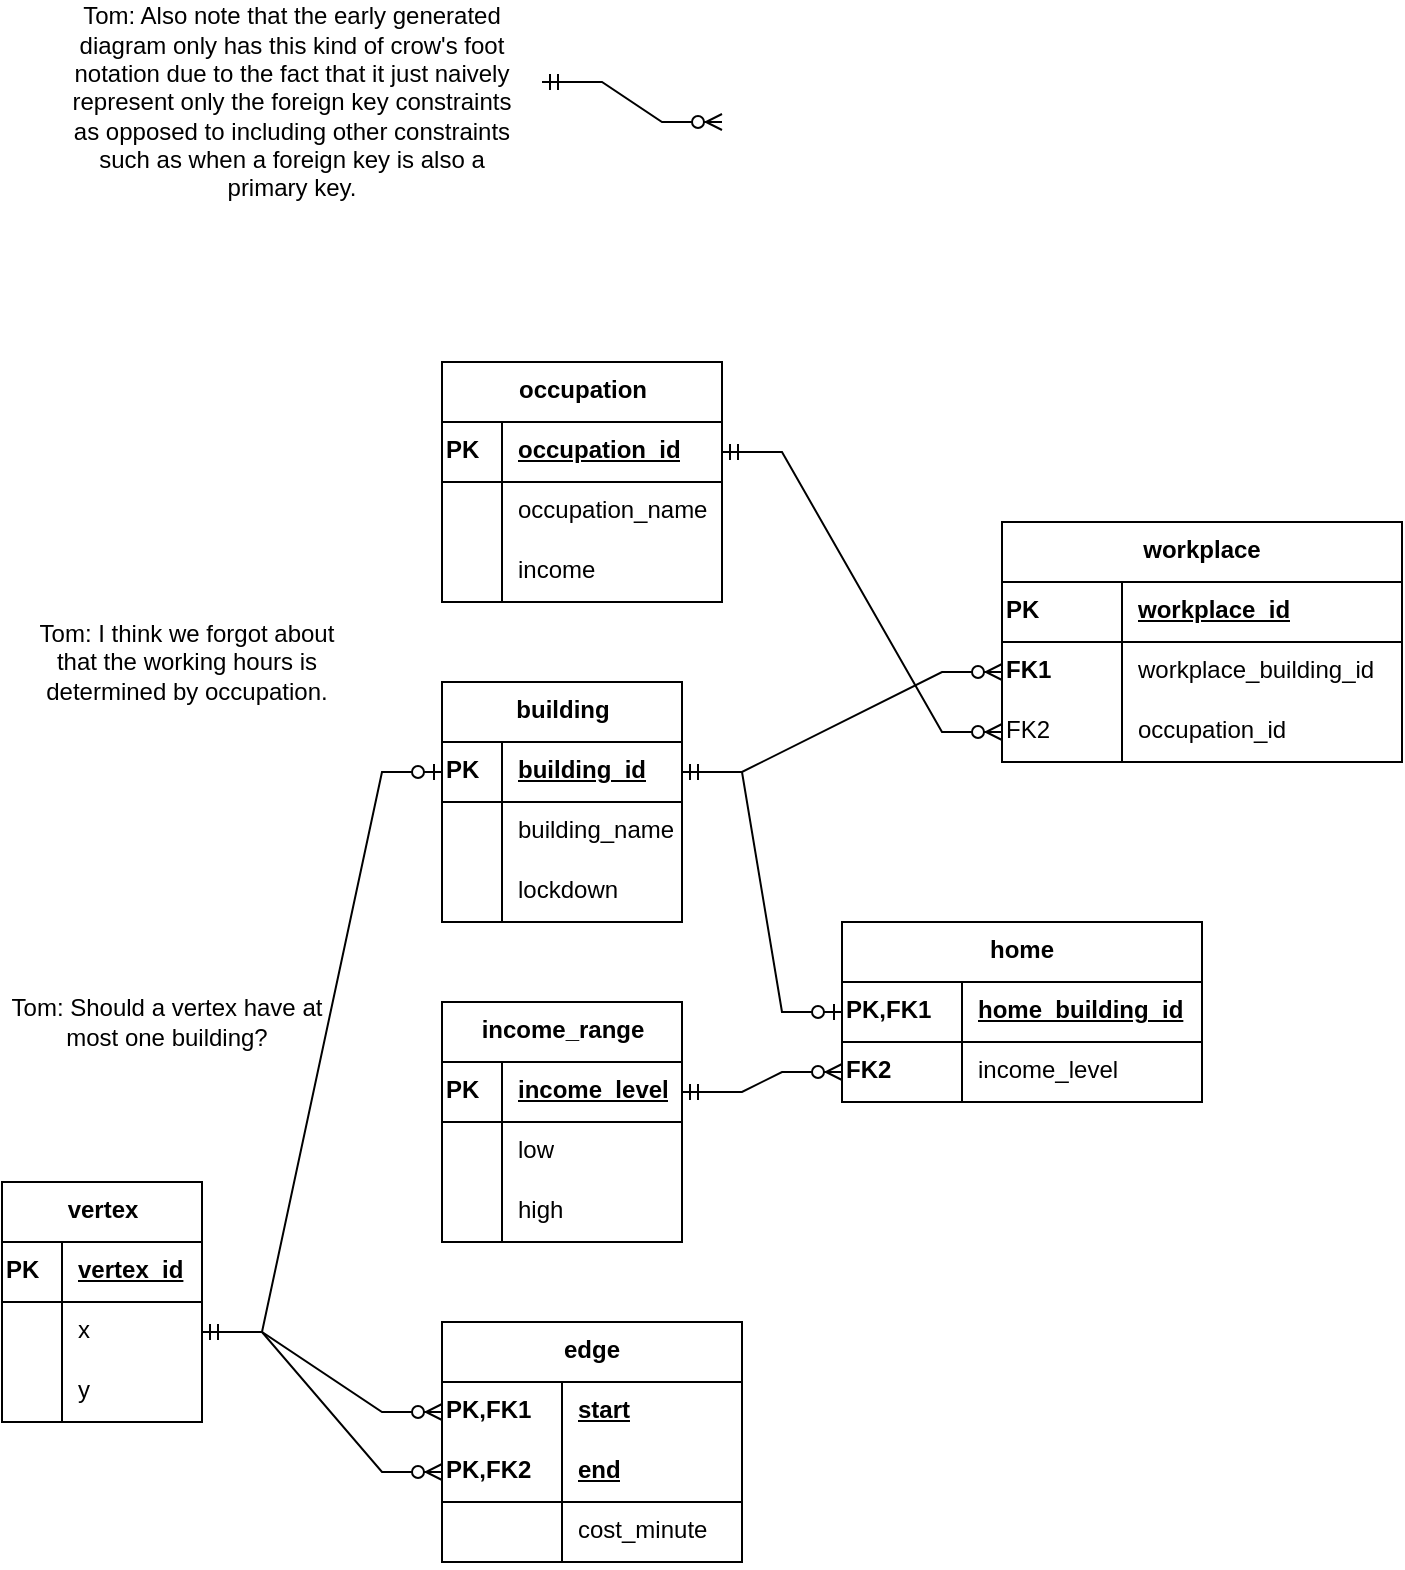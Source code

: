 <mxfile version="22.1.3" type="github">
  <diagram name="Page-1" id="a7904f86-f2b4-8e86-fa97-74104820619b">
    <mxGraphModel dx="2104" dy="1062" grid="1" gridSize="10" guides="1" tooltips="1" connect="1" arrows="1" fold="1" page="1" pageScale="1" pageWidth="1100" pageHeight="850" background="none" math="0" shadow="0">
      <root>
        <mxCell id="0" />
        <mxCell id="1" parent="0" />
        <mxCell id="mOd07g0bFqgFP3B_NyHc-6" value="" style="edgeStyle=entityRelationEdgeStyle;fontSize=12;html=1;endArrow=ERzeroToMany;startArrow=ERmandOne;rounded=0;exitX=1;exitY=0.5;exitDx=0;exitDy=0;entryX=0;entryY=0.5;entryDx=0;entryDy=0;" edge="1" parent="1" source="mOd07g0bFqgFP3B_NyHc-37" target="mOd07g0bFqgFP3B_NyHc-47">
          <mxGeometry width="100" height="100" relative="1" as="geometry">
            <mxPoint x="120" y="680" as="sourcePoint" />
            <mxPoint x="240" y="750" as="targetPoint" />
          </mxGeometry>
        </mxCell>
        <mxCell id="mOd07g0bFqgFP3B_NyHc-8" value="Tom: Should a vertex have at most one building?" style="text;html=1;strokeColor=none;fillColor=none;align=center;verticalAlign=middle;whiteSpace=wrap;rounded=0;" vertex="1" parent="1">
          <mxGeometry x="20" y="510" width="165" height="40" as="geometry" />
        </mxCell>
        <mxCell id="mOd07g0bFqgFP3B_NyHc-10" value="" style="edgeStyle=entityRelationEdgeStyle;fontSize=12;html=1;endArrow=ERzeroToOne;startArrow=ERmandOne;rounded=0;entryX=0;entryY=0.5;entryDx=0;entryDy=0;exitX=1;exitY=0.5;exitDx=0;exitDy=0;" edge="1" parent="1" source="mOd07g0bFqgFP3B_NyHc-37" target="mOd07g0bFqgFP3B_NyHc-60">
          <mxGeometry width="100" height="100" relative="1" as="geometry">
            <mxPoint x="120" y="680" as="sourcePoint" />
            <mxPoint x="240" y="480.0" as="targetPoint" />
          </mxGeometry>
        </mxCell>
        <mxCell id="mOd07g0bFqgFP3B_NyHc-14" value="Tom: Also note that the early generated diagram only has this kind of crow&#39;s foot notation due to the fact that it just naively represent only the foreign key constraints as opposed to including other constraints such as when a foreign key is also a primary key." style="text;html=1;strokeColor=none;fillColor=none;align=center;verticalAlign=middle;whiteSpace=wrap;rounded=0;" vertex="1" parent="1">
          <mxGeometry x="50" y="20" width="230" height="100" as="geometry" />
        </mxCell>
        <mxCell id="mOd07g0bFqgFP3B_NyHc-15" value="" style="edgeStyle=entityRelationEdgeStyle;fontSize=12;html=1;endArrow=ERzeroToMany;startArrow=ERmandOne;rounded=0;" edge="1" parent="1">
          <mxGeometry width="100" height="100" relative="1" as="geometry">
            <mxPoint x="290" y="60" as="sourcePoint" />
            <mxPoint x="380" y="80" as="targetPoint" />
            <Array as="points">
              <mxPoint x="350" y="80" />
            </Array>
          </mxGeometry>
        </mxCell>
        <mxCell id="mOd07g0bFqgFP3B_NyHc-18" value="" style="edgeStyle=entityRelationEdgeStyle;fontSize=12;html=1;endArrow=ERzeroToOne;startArrow=ERmandOne;rounded=0;exitX=1;exitY=0.5;exitDx=0;exitDy=0;entryX=0;entryY=0.5;entryDx=0;entryDy=0;" edge="1" parent="1" source="mOd07g0bFqgFP3B_NyHc-60" target="mOd07g0bFqgFP3B_NyHc-103">
          <mxGeometry width="100" height="100" relative="1" as="geometry">
            <mxPoint x="360" y="480.0" as="sourcePoint" />
            <mxPoint x="450" y="519.9" as="targetPoint" />
          </mxGeometry>
        </mxCell>
        <mxCell id="mOd07g0bFqgFP3B_NyHc-19" value="" style="edgeStyle=entityRelationEdgeStyle;fontSize=12;html=1;endArrow=ERzeroToMany;startArrow=ERmandOne;rounded=0;exitX=1;exitY=0.5;exitDx=0;exitDy=0;entryX=0;entryY=0.5;entryDx=0;entryDy=0;" edge="1" parent="1" source="mOd07g0bFqgFP3B_NyHc-37" target="mOd07g0bFqgFP3B_NyHc-50">
          <mxGeometry width="100" height="100" relative="1" as="geometry">
            <mxPoint x="120.0" y="681" as="sourcePoint" />
            <mxPoint x="240" y="764.4" as="targetPoint" />
            <Array as="points">
              <mxPoint x="210" y="780" />
            </Array>
          </mxGeometry>
        </mxCell>
        <mxCell id="mOd07g0bFqgFP3B_NyHc-20" value="" style="edgeStyle=entityRelationEdgeStyle;fontSize=12;html=1;endArrow=ERzeroToMany;startArrow=ERmandOne;rounded=0;exitX=1;exitY=0.5;exitDx=0;exitDy=0;entryX=0;entryY=0.5;entryDx=0;entryDy=0;" edge="1" parent="1" source="mOd07g0bFqgFP3B_NyHc-70" target="mOd07g0bFqgFP3B_NyHc-106">
          <mxGeometry width="100" height="100" relative="1" as="geometry">
            <mxPoint x="360" y="620" as="sourcePoint" />
            <mxPoint x="450" y="533.2" as="targetPoint" />
            <Array as="points">
              <mxPoint x="440" y="340" />
              <mxPoint x="440" y="340" />
              <mxPoint x="430" y="330" />
            </Array>
          </mxGeometry>
        </mxCell>
        <mxCell id="mOd07g0bFqgFP3B_NyHc-23" value="Tom: I think we forgot about that the working hours is determined by occupation." style="text;html=1;strokeColor=none;fillColor=none;align=center;verticalAlign=middle;whiteSpace=wrap;rounded=0;" vertex="1" parent="1">
          <mxGeometry x="30" y="330" width="165" height="40" as="geometry" />
        </mxCell>
        <mxCell id="mOd07g0bFqgFP3B_NyHc-33" value="vertex" style="shape=table;startSize=30;container=1;collapsible=1;childLayout=tableLayout;fixedRows=1;rowLines=0;fontStyle=1;align=center;resizeLast=1;html=1;rounded=0;shadow=0;labelBackgroundColor=none;comic=0;strokeColor=default;strokeWidth=1;verticalAlign=top;fontFamily=Helvetica;fontSize=12;fontColor=default;fillColor=default;" vertex="1" parent="1">
          <mxGeometry x="20" y="610" width="100" height="120" as="geometry" />
        </mxCell>
        <mxCell id="mOd07g0bFqgFP3B_NyHc-34" value="" style="shape=tableRow;horizontal=0;startSize=0;swimlaneHead=0;swimlaneBody=0;fillColor=none;collapsible=0;dropTarget=0;points=[[0,0.5],[1,0.5]];portConstraint=eastwest;top=0;left=0;right=0;bottom=1;rounded=0;shadow=0;labelBackgroundColor=none;comic=0;strokeColor=default;strokeWidth=1;align=left;verticalAlign=top;fontFamily=Helvetica;fontSize=12;fontColor=default;html=1;" vertex="1" parent="mOd07g0bFqgFP3B_NyHc-33">
          <mxGeometry y="30" width="100" height="30" as="geometry" />
        </mxCell>
        <mxCell id="mOd07g0bFqgFP3B_NyHc-35" value="PK" style="shape=partialRectangle;connectable=0;fillColor=none;top=0;left=0;bottom=0;right=0;fontStyle=1;overflow=hidden;whiteSpace=wrap;html=1;rounded=0;shadow=0;labelBackgroundColor=none;comic=0;strokeColor=default;strokeWidth=1;align=left;verticalAlign=top;fontFamily=Helvetica;fontSize=12;fontColor=default;" vertex="1" parent="mOd07g0bFqgFP3B_NyHc-34">
          <mxGeometry width="30" height="30" as="geometry">
            <mxRectangle width="30" height="30" as="alternateBounds" />
          </mxGeometry>
        </mxCell>
        <mxCell id="mOd07g0bFqgFP3B_NyHc-36" value="vertex_id" style="shape=partialRectangle;connectable=0;fillColor=none;top=0;left=0;bottom=0;right=0;align=left;spacingLeft=6;fontStyle=5;overflow=hidden;whiteSpace=wrap;html=1;rounded=0;shadow=0;labelBackgroundColor=none;comic=0;strokeColor=default;strokeWidth=1;verticalAlign=top;fontFamily=Helvetica;fontSize=12;fontColor=default;" vertex="1" parent="mOd07g0bFqgFP3B_NyHc-34">
          <mxGeometry x="30" width="70" height="30" as="geometry">
            <mxRectangle width="70" height="30" as="alternateBounds" />
          </mxGeometry>
        </mxCell>
        <mxCell id="mOd07g0bFqgFP3B_NyHc-37" value="" style="shape=tableRow;horizontal=0;startSize=0;swimlaneHead=0;swimlaneBody=0;fillColor=none;collapsible=0;dropTarget=0;points=[[0,0.5],[1,0.5]];portConstraint=eastwest;top=0;left=0;right=0;bottom=0;rounded=0;shadow=0;labelBackgroundColor=none;comic=0;strokeColor=default;strokeWidth=1;align=left;verticalAlign=top;fontFamily=Helvetica;fontSize=12;fontColor=default;html=1;" vertex="1" parent="mOd07g0bFqgFP3B_NyHc-33">
          <mxGeometry y="60" width="100" height="30" as="geometry" />
        </mxCell>
        <mxCell id="mOd07g0bFqgFP3B_NyHc-38" value="" style="shape=partialRectangle;connectable=0;fillColor=none;top=0;left=0;bottom=0;right=0;editable=1;overflow=hidden;whiteSpace=wrap;html=1;rounded=0;shadow=0;labelBackgroundColor=none;comic=0;strokeColor=default;strokeWidth=1;align=left;verticalAlign=top;fontFamily=Helvetica;fontSize=12;fontColor=default;" vertex="1" parent="mOd07g0bFqgFP3B_NyHc-37">
          <mxGeometry width="30" height="30" as="geometry">
            <mxRectangle width="30" height="30" as="alternateBounds" />
          </mxGeometry>
        </mxCell>
        <mxCell id="mOd07g0bFqgFP3B_NyHc-39" value="x" style="shape=partialRectangle;connectable=0;fillColor=none;top=0;left=0;bottom=0;right=0;align=left;spacingLeft=6;overflow=hidden;whiteSpace=wrap;html=1;rounded=0;shadow=0;labelBackgroundColor=none;comic=0;strokeColor=default;strokeWidth=1;verticalAlign=top;fontFamily=Helvetica;fontSize=12;fontColor=default;" vertex="1" parent="mOd07g0bFqgFP3B_NyHc-37">
          <mxGeometry x="30" width="70" height="30" as="geometry">
            <mxRectangle width="70" height="30" as="alternateBounds" />
          </mxGeometry>
        </mxCell>
        <mxCell id="mOd07g0bFqgFP3B_NyHc-40" value="" style="shape=tableRow;horizontal=0;startSize=0;swimlaneHead=0;swimlaneBody=0;fillColor=none;collapsible=0;dropTarget=0;points=[[0,0.5],[1,0.5]];portConstraint=eastwest;top=0;left=0;right=0;bottom=0;rounded=0;shadow=0;labelBackgroundColor=none;comic=0;strokeColor=default;strokeWidth=1;align=left;verticalAlign=top;fontFamily=Helvetica;fontSize=12;fontColor=default;html=1;" vertex="1" parent="mOd07g0bFqgFP3B_NyHc-33">
          <mxGeometry y="90" width="100" height="30" as="geometry" />
        </mxCell>
        <mxCell id="mOd07g0bFqgFP3B_NyHc-41" value="" style="shape=partialRectangle;connectable=0;fillColor=none;top=0;left=0;bottom=0;right=0;editable=1;overflow=hidden;whiteSpace=wrap;html=1;rounded=0;shadow=0;labelBackgroundColor=none;comic=0;strokeColor=default;strokeWidth=1;align=left;verticalAlign=top;fontFamily=Helvetica;fontSize=12;fontColor=default;" vertex="1" parent="mOd07g0bFqgFP3B_NyHc-40">
          <mxGeometry width="30" height="30" as="geometry">
            <mxRectangle width="30" height="30" as="alternateBounds" />
          </mxGeometry>
        </mxCell>
        <mxCell id="mOd07g0bFqgFP3B_NyHc-42" value="y" style="shape=partialRectangle;connectable=0;fillColor=none;top=0;left=0;bottom=0;right=0;align=left;spacingLeft=6;overflow=hidden;whiteSpace=wrap;html=1;rounded=0;shadow=0;labelBackgroundColor=none;comic=0;strokeColor=default;strokeWidth=1;verticalAlign=top;fontFamily=Helvetica;fontSize=12;fontColor=default;" vertex="1" parent="mOd07g0bFqgFP3B_NyHc-40">
          <mxGeometry x="30" width="70" height="30" as="geometry">
            <mxRectangle width="70" height="30" as="alternateBounds" />
          </mxGeometry>
        </mxCell>
        <mxCell id="mOd07g0bFqgFP3B_NyHc-46" value="edge" style="shape=table;startSize=30;container=1;collapsible=1;childLayout=tableLayout;fixedRows=1;rowLines=0;fontStyle=1;align=center;resizeLast=1;html=1;whiteSpace=wrap;rounded=0;shadow=0;labelBackgroundColor=none;comic=0;strokeColor=default;strokeWidth=1;verticalAlign=top;fontFamily=Helvetica;fontSize=12;fontColor=default;fillColor=default;" vertex="1" parent="1">
          <mxGeometry x="240" y="680" width="150" height="120" as="geometry" />
        </mxCell>
        <mxCell id="mOd07g0bFqgFP3B_NyHc-47" value="" style="shape=tableRow;horizontal=0;startSize=0;swimlaneHead=0;swimlaneBody=0;fillColor=none;collapsible=0;dropTarget=0;points=[[0,0.5],[1,0.5]];portConstraint=eastwest;top=0;left=0;right=0;bottom=0;html=1;rounded=0;shadow=0;labelBackgroundColor=none;comic=0;strokeColor=default;strokeWidth=1;align=left;verticalAlign=top;fontFamily=Helvetica;fontSize=12;fontColor=default;" vertex="1" parent="mOd07g0bFqgFP3B_NyHc-46">
          <mxGeometry y="30" width="150" height="30" as="geometry" />
        </mxCell>
        <mxCell id="mOd07g0bFqgFP3B_NyHc-48" value="PK,FK1" style="shape=partialRectangle;connectable=0;fillColor=none;top=0;left=0;bottom=0;right=0;fontStyle=1;overflow=hidden;html=1;whiteSpace=wrap;rounded=0;shadow=0;labelBackgroundColor=none;comic=0;strokeColor=default;strokeWidth=1;align=left;verticalAlign=top;fontFamily=Helvetica;fontSize=12;fontColor=default;" vertex="1" parent="mOd07g0bFqgFP3B_NyHc-47">
          <mxGeometry width="60" height="30" as="geometry">
            <mxRectangle width="60" height="30" as="alternateBounds" />
          </mxGeometry>
        </mxCell>
        <mxCell id="mOd07g0bFqgFP3B_NyHc-49" value="start" style="shape=partialRectangle;connectable=0;fillColor=none;top=0;left=0;bottom=0;right=0;align=left;spacingLeft=6;fontStyle=5;overflow=hidden;html=1;whiteSpace=wrap;rounded=0;shadow=0;labelBackgroundColor=none;comic=0;strokeColor=default;strokeWidth=1;verticalAlign=top;fontFamily=Helvetica;fontSize=12;fontColor=default;" vertex="1" parent="mOd07g0bFqgFP3B_NyHc-47">
          <mxGeometry x="60" width="90" height="30" as="geometry">
            <mxRectangle width="90" height="30" as="alternateBounds" />
          </mxGeometry>
        </mxCell>
        <mxCell id="mOd07g0bFqgFP3B_NyHc-50" value="" style="shape=tableRow;horizontal=0;startSize=0;swimlaneHead=0;swimlaneBody=0;fillColor=none;collapsible=0;dropTarget=0;points=[[0,0.5],[1,0.5]];portConstraint=eastwest;top=0;left=0;right=0;bottom=1;html=1;rounded=0;shadow=0;labelBackgroundColor=none;comic=0;strokeColor=default;strokeWidth=1;align=left;verticalAlign=top;fontFamily=Helvetica;fontSize=12;fontColor=default;" vertex="1" parent="mOd07g0bFqgFP3B_NyHc-46">
          <mxGeometry y="60" width="150" height="30" as="geometry" />
        </mxCell>
        <mxCell id="mOd07g0bFqgFP3B_NyHc-51" value="PK,FK2" style="shape=partialRectangle;connectable=0;fillColor=none;top=0;left=0;bottom=0;right=0;fontStyle=1;overflow=hidden;html=1;whiteSpace=wrap;rounded=0;shadow=0;labelBackgroundColor=none;comic=0;strokeColor=default;strokeWidth=1;align=left;verticalAlign=top;fontFamily=Helvetica;fontSize=12;fontColor=default;" vertex="1" parent="mOd07g0bFqgFP3B_NyHc-50">
          <mxGeometry width="60" height="30" as="geometry">
            <mxRectangle width="60" height="30" as="alternateBounds" />
          </mxGeometry>
        </mxCell>
        <mxCell id="mOd07g0bFqgFP3B_NyHc-52" value="end" style="shape=partialRectangle;connectable=0;fillColor=none;top=0;left=0;bottom=0;right=0;align=left;spacingLeft=6;fontStyle=5;overflow=hidden;html=1;whiteSpace=wrap;rounded=0;shadow=0;labelBackgroundColor=none;comic=0;strokeColor=default;strokeWidth=1;verticalAlign=top;fontFamily=Helvetica;fontSize=12;fontColor=default;" vertex="1" parent="mOd07g0bFqgFP3B_NyHc-50">
          <mxGeometry x="60" width="90" height="30" as="geometry">
            <mxRectangle width="90" height="30" as="alternateBounds" />
          </mxGeometry>
        </mxCell>
        <mxCell id="mOd07g0bFqgFP3B_NyHc-53" value="" style="shape=tableRow;horizontal=0;startSize=0;swimlaneHead=0;swimlaneBody=0;fillColor=none;collapsible=0;dropTarget=0;points=[[0,0.5],[1,0.5]];portConstraint=eastwest;top=0;left=0;right=0;bottom=0;html=1;rounded=0;shadow=0;labelBackgroundColor=none;comic=0;strokeColor=default;strokeWidth=1;align=left;verticalAlign=top;fontFamily=Helvetica;fontSize=12;fontColor=default;" vertex="1" parent="mOd07g0bFqgFP3B_NyHc-46">
          <mxGeometry y="90" width="150" height="30" as="geometry" />
        </mxCell>
        <mxCell id="mOd07g0bFqgFP3B_NyHc-54" value="" style="shape=partialRectangle;connectable=0;fillColor=none;top=0;left=0;bottom=0;right=0;editable=1;overflow=hidden;html=1;whiteSpace=wrap;rounded=0;shadow=0;labelBackgroundColor=none;comic=0;strokeColor=default;strokeWidth=1;align=left;verticalAlign=top;fontFamily=Helvetica;fontSize=12;fontColor=default;" vertex="1" parent="mOd07g0bFqgFP3B_NyHc-53">
          <mxGeometry width="60" height="30" as="geometry">
            <mxRectangle width="60" height="30" as="alternateBounds" />
          </mxGeometry>
        </mxCell>
        <mxCell id="mOd07g0bFqgFP3B_NyHc-55" value="cost_minute" style="shape=partialRectangle;connectable=0;fillColor=none;top=0;left=0;bottom=0;right=0;align=left;spacingLeft=6;overflow=hidden;html=1;whiteSpace=wrap;rounded=0;shadow=0;labelBackgroundColor=none;comic=0;strokeColor=default;strokeWidth=1;verticalAlign=top;fontFamily=Helvetica;fontSize=12;fontColor=default;" vertex="1" parent="mOd07g0bFqgFP3B_NyHc-53">
          <mxGeometry x="60" width="90" height="30" as="geometry">
            <mxRectangle width="90" height="30" as="alternateBounds" />
          </mxGeometry>
        </mxCell>
        <mxCell id="mOd07g0bFqgFP3B_NyHc-59" value="building" style="shape=table;startSize=30;container=1;collapsible=1;childLayout=tableLayout;fixedRows=1;rowLines=0;fontStyle=1;align=center;resizeLast=1;html=1;rounded=0;shadow=0;labelBackgroundColor=none;comic=0;strokeColor=default;strokeWidth=1;verticalAlign=top;fontFamily=Helvetica;fontSize=12;fontColor=default;fillColor=default;" vertex="1" parent="1">
          <mxGeometry x="240" y="360" width="120" height="120" as="geometry" />
        </mxCell>
        <mxCell id="mOd07g0bFqgFP3B_NyHc-60" value="" style="shape=tableRow;horizontal=0;startSize=0;swimlaneHead=0;swimlaneBody=0;fillColor=none;collapsible=0;dropTarget=0;points=[[0,0.5],[1,0.5]];portConstraint=eastwest;top=0;left=0;right=0;bottom=1;rounded=0;shadow=0;labelBackgroundColor=none;comic=0;strokeColor=default;strokeWidth=1;align=left;verticalAlign=top;fontFamily=Helvetica;fontSize=12;fontColor=default;html=1;" vertex="1" parent="mOd07g0bFqgFP3B_NyHc-59">
          <mxGeometry y="30" width="120" height="30" as="geometry" />
        </mxCell>
        <mxCell id="mOd07g0bFqgFP3B_NyHc-61" value="PK" style="shape=partialRectangle;connectable=0;fillColor=none;top=0;left=0;bottom=0;right=0;fontStyle=1;overflow=hidden;whiteSpace=wrap;html=1;rounded=0;shadow=0;labelBackgroundColor=none;comic=0;strokeColor=default;strokeWidth=1;align=left;verticalAlign=top;fontFamily=Helvetica;fontSize=12;fontColor=default;" vertex="1" parent="mOd07g0bFqgFP3B_NyHc-60">
          <mxGeometry width="30" height="30" as="geometry">
            <mxRectangle width="30" height="30" as="alternateBounds" />
          </mxGeometry>
        </mxCell>
        <mxCell id="mOd07g0bFqgFP3B_NyHc-62" value="building_id" style="shape=partialRectangle;connectable=0;fillColor=none;top=0;left=0;bottom=0;right=0;align=left;spacingLeft=6;fontStyle=5;overflow=hidden;whiteSpace=wrap;html=1;rounded=0;shadow=0;labelBackgroundColor=none;comic=0;strokeColor=default;strokeWidth=1;verticalAlign=top;fontFamily=Helvetica;fontSize=12;fontColor=default;" vertex="1" parent="mOd07g0bFqgFP3B_NyHc-60">
          <mxGeometry x="30" width="90" height="30" as="geometry">
            <mxRectangle width="90" height="30" as="alternateBounds" />
          </mxGeometry>
        </mxCell>
        <mxCell id="mOd07g0bFqgFP3B_NyHc-63" value="" style="shape=tableRow;horizontal=0;startSize=0;swimlaneHead=0;swimlaneBody=0;fillColor=none;collapsible=0;dropTarget=0;points=[[0,0.5],[1,0.5]];portConstraint=eastwest;top=0;left=0;right=0;bottom=0;rounded=0;shadow=0;labelBackgroundColor=none;comic=0;strokeColor=default;strokeWidth=1;align=left;verticalAlign=top;fontFamily=Helvetica;fontSize=12;fontColor=default;html=1;" vertex="1" parent="mOd07g0bFqgFP3B_NyHc-59">
          <mxGeometry y="60" width="120" height="30" as="geometry" />
        </mxCell>
        <mxCell id="mOd07g0bFqgFP3B_NyHc-64" value="" style="shape=partialRectangle;connectable=0;fillColor=none;top=0;left=0;bottom=0;right=0;editable=1;overflow=hidden;whiteSpace=wrap;html=1;rounded=0;shadow=0;labelBackgroundColor=none;comic=0;strokeColor=default;strokeWidth=1;align=left;verticalAlign=top;fontFamily=Helvetica;fontSize=12;fontColor=default;" vertex="1" parent="mOd07g0bFqgFP3B_NyHc-63">
          <mxGeometry width="30" height="30" as="geometry">
            <mxRectangle width="30" height="30" as="alternateBounds" />
          </mxGeometry>
        </mxCell>
        <mxCell id="mOd07g0bFqgFP3B_NyHc-65" value="building_name" style="shape=partialRectangle;connectable=0;fillColor=none;top=0;left=0;bottom=0;right=0;align=left;spacingLeft=6;overflow=hidden;whiteSpace=wrap;html=1;rounded=0;shadow=0;labelBackgroundColor=none;comic=0;strokeColor=default;strokeWidth=1;verticalAlign=top;fontFamily=Helvetica;fontSize=12;fontColor=default;" vertex="1" parent="mOd07g0bFqgFP3B_NyHc-63">
          <mxGeometry x="30" width="90" height="30" as="geometry">
            <mxRectangle width="90" height="30" as="alternateBounds" />
          </mxGeometry>
        </mxCell>
        <mxCell id="mOd07g0bFqgFP3B_NyHc-66" value="" style="shape=tableRow;horizontal=0;startSize=0;swimlaneHead=0;swimlaneBody=0;fillColor=none;collapsible=0;dropTarget=0;points=[[0,0.5],[1,0.5]];portConstraint=eastwest;top=0;left=0;right=0;bottom=0;rounded=0;shadow=0;labelBackgroundColor=none;comic=0;strokeColor=default;strokeWidth=1;align=left;verticalAlign=top;fontFamily=Helvetica;fontSize=12;fontColor=default;html=1;" vertex="1" parent="mOd07g0bFqgFP3B_NyHc-59">
          <mxGeometry y="90" width="120" height="30" as="geometry" />
        </mxCell>
        <mxCell id="mOd07g0bFqgFP3B_NyHc-67" value="" style="shape=partialRectangle;connectable=0;fillColor=none;top=0;left=0;bottom=0;right=0;editable=1;overflow=hidden;whiteSpace=wrap;html=1;rounded=0;shadow=0;labelBackgroundColor=none;comic=0;strokeColor=default;strokeWidth=1;align=left;verticalAlign=top;fontFamily=Helvetica;fontSize=12;fontColor=default;" vertex="1" parent="mOd07g0bFqgFP3B_NyHc-66">
          <mxGeometry width="30" height="30" as="geometry">
            <mxRectangle width="30" height="30" as="alternateBounds" />
          </mxGeometry>
        </mxCell>
        <mxCell id="mOd07g0bFqgFP3B_NyHc-68" value="lockdown" style="shape=partialRectangle;connectable=0;fillColor=none;top=0;left=0;bottom=0;right=0;align=left;spacingLeft=6;overflow=hidden;whiteSpace=wrap;html=1;rounded=0;shadow=0;labelBackgroundColor=none;comic=0;strokeColor=default;strokeWidth=1;verticalAlign=top;fontFamily=Helvetica;fontSize=12;fontColor=default;" vertex="1" parent="mOd07g0bFqgFP3B_NyHc-66">
          <mxGeometry x="30" width="90" height="30" as="geometry">
            <mxRectangle width="90" height="30" as="alternateBounds" />
          </mxGeometry>
        </mxCell>
        <mxCell id="mOd07g0bFqgFP3B_NyHc-69" value="income_range" style="shape=table;startSize=30;container=1;collapsible=1;childLayout=tableLayout;fixedRows=1;rowLines=0;fontStyle=1;align=center;resizeLast=1;html=1;rounded=0;shadow=0;labelBackgroundColor=none;comic=0;strokeColor=default;strokeWidth=1;verticalAlign=top;fontFamily=Helvetica;fontSize=12;fontColor=default;fillColor=default;" vertex="1" parent="1">
          <mxGeometry x="240" y="520" width="120" height="120" as="geometry" />
        </mxCell>
        <mxCell id="mOd07g0bFqgFP3B_NyHc-70" value="" style="shape=tableRow;horizontal=0;startSize=0;swimlaneHead=0;swimlaneBody=0;fillColor=none;collapsible=0;dropTarget=0;points=[[0,0.5],[1,0.5]];portConstraint=eastwest;top=0;left=0;right=0;bottom=1;rounded=0;shadow=0;labelBackgroundColor=none;comic=0;strokeColor=default;strokeWidth=1;align=left;verticalAlign=top;fontFamily=Helvetica;fontSize=12;fontColor=default;html=1;" vertex="1" parent="mOd07g0bFqgFP3B_NyHc-69">
          <mxGeometry y="30" width="120" height="30" as="geometry" />
        </mxCell>
        <mxCell id="mOd07g0bFqgFP3B_NyHc-71" value="PK" style="shape=partialRectangle;connectable=0;fillColor=none;top=0;left=0;bottom=0;right=0;fontStyle=1;overflow=hidden;whiteSpace=wrap;html=1;rounded=0;shadow=0;labelBackgroundColor=none;comic=0;strokeColor=default;strokeWidth=1;align=left;verticalAlign=top;fontFamily=Helvetica;fontSize=12;fontColor=default;" vertex="1" parent="mOd07g0bFqgFP3B_NyHc-70">
          <mxGeometry width="30" height="30" as="geometry">
            <mxRectangle width="30" height="30" as="alternateBounds" />
          </mxGeometry>
        </mxCell>
        <mxCell id="mOd07g0bFqgFP3B_NyHc-72" value="income_level" style="shape=partialRectangle;connectable=0;fillColor=none;top=0;left=0;bottom=0;right=0;align=left;spacingLeft=6;fontStyle=5;overflow=hidden;whiteSpace=wrap;html=1;rounded=0;shadow=0;labelBackgroundColor=none;comic=0;strokeColor=default;strokeWidth=1;verticalAlign=top;fontFamily=Helvetica;fontSize=12;fontColor=default;" vertex="1" parent="mOd07g0bFqgFP3B_NyHc-70">
          <mxGeometry x="30" width="90" height="30" as="geometry">
            <mxRectangle width="90" height="30" as="alternateBounds" />
          </mxGeometry>
        </mxCell>
        <mxCell id="mOd07g0bFqgFP3B_NyHc-73" value="" style="shape=tableRow;horizontal=0;startSize=0;swimlaneHead=0;swimlaneBody=0;fillColor=none;collapsible=0;dropTarget=0;points=[[0,0.5],[1,0.5]];portConstraint=eastwest;top=0;left=0;right=0;bottom=0;rounded=0;shadow=0;labelBackgroundColor=none;comic=0;strokeColor=default;strokeWidth=1;align=left;verticalAlign=top;fontFamily=Helvetica;fontSize=12;fontColor=default;html=1;" vertex="1" parent="mOd07g0bFqgFP3B_NyHc-69">
          <mxGeometry y="60" width="120" height="30" as="geometry" />
        </mxCell>
        <mxCell id="mOd07g0bFqgFP3B_NyHc-74" value="" style="shape=partialRectangle;connectable=0;fillColor=none;top=0;left=0;bottom=0;right=0;editable=1;overflow=hidden;whiteSpace=wrap;html=1;rounded=0;shadow=0;labelBackgroundColor=none;comic=0;strokeColor=default;strokeWidth=1;align=left;verticalAlign=top;fontFamily=Helvetica;fontSize=12;fontColor=default;" vertex="1" parent="mOd07g0bFqgFP3B_NyHc-73">
          <mxGeometry width="30" height="30" as="geometry">
            <mxRectangle width="30" height="30" as="alternateBounds" />
          </mxGeometry>
        </mxCell>
        <mxCell id="mOd07g0bFqgFP3B_NyHc-75" value="low" style="shape=partialRectangle;connectable=0;fillColor=none;top=0;left=0;bottom=0;right=0;align=left;spacingLeft=6;overflow=hidden;whiteSpace=wrap;html=1;rounded=0;shadow=0;labelBackgroundColor=none;comic=0;strokeColor=default;strokeWidth=1;verticalAlign=top;fontFamily=Helvetica;fontSize=12;fontColor=default;" vertex="1" parent="mOd07g0bFqgFP3B_NyHc-73">
          <mxGeometry x="30" width="90" height="30" as="geometry">
            <mxRectangle width="90" height="30" as="alternateBounds" />
          </mxGeometry>
        </mxCell>
        <mxCell id="mOd07g0bFqgFP3B_NyHc-76" value="" style="shape=tableRow;horizontal=0;startSize=0;swimlaneHead=0;swimlaneBody=0;fillColor=none;collapsible=0;dropTarget=0;points=[[0,0.5],[1,0.5]];portConstraint=eastwest;top=0;left=0;right=0;bottom=0;rounded=0;shadow=0;labelBackgroundColor=none;comic=0;strokeColor=default;strokeWidth=1;align=left;verticalAlign=top;fontFamily=Helvetica;fontSize=12;fontColor=default;html=1;" vertex="1" parent="mOd07g0bFqgFP3B_NyHc-69">
          <mxGeometry y="90" width="120" height="30" as="geometry" />
        </mxCell>
        <mxCell id="mOd07g0bFqgFP3B_NyHc-77" value="" style="shape=partialRectangle;connectable=0;fillColor=none;top=0;left=0;bottom=0;right=0;editable=1;overflow=hidden;whiteSpace=wrap;html=1;rounded=0;shadow=0;labelBackgroundColor=none;comic=0;strokeColor=default;strokeWidth=1;align=left;verticalAlign=top;fontFamily=Helvetica;fontSize=12;fontColor=default;" vertex="1" parent="mOd07g0bFqgFP3B_NyHc-76">
          <mxGeometry width="30" height="30" as="geometry">
            <mxRectangle width="30" height="30" as="alternateBounds" />
          </mxGeometry>
        </mxCell>
        <mxCell id="mOd07g0bFqgFP3B_NyHc-78" value="high" style="shape=partialRectangle;connectable=0;fillColor=none;top=0;left=0;bottom=0;right=0;align=left;spacingLeft=6;overflow=hidden;whiteSpace=wrap;html=1;rounded=0;shadow=0;labelBackgroundColor=none;comic=0;strokeColor=default;strokeWidth=1;verticalAlign=top;fontFamily=Helvetica;fontSize=12;fontColor=default;" vertex="1" parent="mOd07g0bFqgFP3B_NyHc-76">
          <mxGeometry x="30" width="90" height="30" as="geometry">
            <mxRectangle width="90" height="30" as="alternateBounds" />
          </mxGeometry>
        </mxCell>
        <mxCell id="mOd07g0bFqgFP3B_NyHc-79" value="occupation" style="shape=table;startSize=30;container=1;collapsible=1;childLayout=tableLayout;fixedRows=1;rowLines=0;fontStyle=1;align=center;resizeLast=1;html=1;rounded=0;shadow=0;labelBackgroundColor=none;comic=0;strokeColor=default;strokeWidth=1;verticalAlign=top;fontFamily=Helvetica;fontSize=12;fontColor=default;fillColor=default;" vertex="1" parent="1">
          <mxGeometry x="240" y="200" width="140" height="120" as="geometry" />
        </mxCell>
        <mxCell id="mOd07g0bFqgFP3B_NyHc-80" value="" style="shape=tableRow;horizontal=0;startSize=0;swimlaneHead=0;swimlaneBody=0;fillColor=none;collapsible=0;dropTarget=0;points=[[0,0.5],[1,0.5]];portConstraint=eastwest;top=0;left=0;right=0;bottom=1;rounded=0;shadow=0;labelBackgroundColor=none;comic=0;strokeColor=default;strokeWidth=1;align=left;verticalAlign=top;fontFamily=Helvetica;fontSize=12;fontColor=default;html=1;" vertex="1" parent="mOd07g0bFqgFP3B_NyHc-79">
          <mxGeometry y="30" width="140" height="30" as="geometry" />
        </mxCell>
        <mxCell id="mOd07g0bFqgFP3B_NyHc-81" value="PK" style="shape=partialRectangle;connectable=0;fillColor=none;top=0;left=0;bottom=0;right=0;fontStyle=1;overflow=hidden;whiteSpace=wrap;html=1;rounded=0;shadow=0;labelBackgroundColor=none;comic=0;strokeColor=default;strokeWidth=1;align=left;verticalAlign=top;fontFamily=Helvetica;fontSize=12;fontColor=default;" vertex="1" parent="mOd07g0bFqgFP3B_NyHc-80">
          <mxGeometry width="30" height="30" as="geometry">
            <mxRectangle width="30" height="30" as="alternateBounds" />
          </mxGeometry>
        </mxCell>
        <mxCell id="mOd07g0bFqgFP3B_NyHc-82" value="occupation_id" style="shape=partialRectangle;connectable=0;fillColor=none;top=0;left=0;bottom=0;right=0;align=left;spacingLeft=6;fontStyle=5;overflow=hidden;whiteSpace=wrap;html=1;rounded=0;shadow=0;labelBackgroundColor=none;comic=0;strokeColor=default;strokeWidth=1;verticalAlign=top;fontFamily=Helvetica;fontSize=12;fontColor=default;" vertex="1" parent="mOd07g0bFqgFP3B_NyHc-80">
          <mxGeometry x="30" width="110" height="30" as="geometry">
            <mxRectangle width="110" height="30" as="alternateBounds" />
          </mxGeometry>
        </mxCell>
        <mxCell id="mOd07g0bFqgFP3B_NyHc-83" value="" style="shape=tableRow;horizontal=0;startSize=0;swimlaneHead=0;swimlaneBody=0;fillColor=none;collapsible=0;dropTarget=0;points=[[0,0.5],[1,0.5]];portConstraint=eastwest;top=0;left=0;right=0;bottom=0;rounded=0;shadow=0;labelBackgroundColor=none;comic=0;strokeColor=default;strokeWidth=1;align=left;verticalAlign=top;fontFamily=Helvetica;fontSize=12;fontColor=default;html=1;" vertex="1" parent="mOd07g0bFqgFP3B_NyHc-79">
          <mxGeometry y="60" width="140" height="30" as="geometry" />
        </mxCell>
        <mxCell id="mOd07g0bFqgFP3B_NyHc-84" value="" style="shape=partialRectangle;connectable=0;fillColor=none;top=0;left=0;bottom=0;right=0;editable=1;overflow=hidden;whiteSpace=wrap;html=1;rounded=0;shadow=0;labelBackgroundColor=none;comic=0;strokeColor=default;strokeWidth=1;align=left;verticalAlign=top;fontFamily=Helvetica;fontSize=12;fontColor=default;" vertex="1" parent="mOd07g0bFqgFP3B_NyHc-83">
          <mxGeometry width="30" height="30" as="geometry">
            <mxRectangle width="30" height="30" as="alternateBounds" />
          </mxGeometry>
        </mxCell>
        <mxCell id="mOd07g0bFqgFP3B_NyHc-85" value="occupation_name" style="shape=partialRectangle;connectable=0;fillColor=none;top=0;left=0;bottom=0;right=0;align=left;spacingLeft=6;overflow=hidden;whiteSpace=wrap;html=1;rounded=0;shadow=0;labelBackgroundColor=none;comic=0;strokeColor=default;strokeWidth=1;verticalAlign=top;fontFamily=Helvetica;fontSize=12;fontColor=default;" vertex="1" parent="mOd07g0bFqgFP3B_NyHc-83">
          <mxGeometry x="30" width="110" height="30" as="geometry">
            <mxRectangle width="110" height="30" as="alternateBounds" />
          </mxGeometry>
        </mxCell>
        <mxCell id="mOd07g0bFqgFP3B_NyHc-86" value="" style="shape=tableRow;horizontal=0;startSize=0;swimlaneHead=0;swimlaneBody=0;fillColor=none;collapsible=0;dropTarget=0;points=[[0,0.5],[1,0.5]];portConstraint=eastwest;top=0;left=0;right=0;bottom=0;rounded=0;shadow=0;labelBackgroundColor=none;comic=0;strokeColor=default;strokeWidth=1;align=left;verticalAlign=top;fontFamily=Helvetica;fontSize=12;fontColor=default;html=1;" vertex="1" parent="mOd07g0bFqgFP3B_NyHc-79">
          <mxGeometry y="90" width="140" height="30" as="geometry" />
        </mxCell>
        <mxCell id="mOd07g0bFqgFP3B_NyHc-87" value="" style="shape=partialRectangle;connectable=0;fillColor=none;top=0;left=0;bottom=0;right=0;editable=1;overflow=hidden;whiteSpace=wrap;html=1;rounded=0;shadow=0;labelBackgroundColor=none;comic=0;strokeColor=default;strokeWidth=1;align=left;verticalAlign=top;fontFamily=Helvetica;fontSize=12;fontColor=default;" vertex="1" parent="mOd07g0bFqgFP3B_NyHc-86">
          <mxGeometry width="30" height="30" as="geometry">
            <mxRectangle width="30" height="30" as="alternateBounds" />
          </mxGeometry>
        </mxCell>
        <mxCell id="mOd07g0bFqgFP3B_NyHc-88" value="income" style="shape=partialRectangle;connectable=0;fillColor=none;top=0;left=0;bottom=0;right=0;align=left;spacingLeft=6;overflow=hidden;whiteSpace=wrap;html=1;rounded=0;shadow=0;labelBackgroundColor=none;comic=0;strokeColor=default;strokeWidth=1;verticalAlign=top;fontFamily=Helvetica;fontSize=12;fontColor=default;" vertex="1" parent="mOd07g0bFqgFP3B_NyHc-86">
          <mxGeometry x="30" width="110" height="30" as="geometry">
            <mxRectangle width="110" height="30" as="alternateBounds" />
          </mxGeometry>
        </mxCell>
        <mxCell id="mOd07g0bFqgFP3B_NyHc-99" value="home" style="shape=table;startSize=30;container=1;collapsible=1;childLayout=tableLayout;fixedRows=1;rowLines=0;fontStyle=1;align=center;resizeLast=1;html=1;whiteSpace=wrap;rounded=0;shadow=0;labelBackgroundColor=none;comic=0;strokeColor=default;strokeWidth=1;verticalAlign=top;fontFamily=Helvetica;fontSize=12;fontColor=default;fillColor=default;" vertex="1" parent="1">
          <mxGeometry x="440" y="480" width="180" height="90" as="geometry" />
        </mxCell>
        <mxCell id="mOd07g0bFqgFP3B_NyHc-103" value="" style="shape=tableRow;horizontal=0;startSize=0;swimlaneHead=0;swimlaneBody=0;fillColor=none;collapsible=0;dropTarget=0;points=[[0,0.5],[1,0.5]];portConstraint=eastwest;top=0;left=0;right=0;bottom=1;html=1;rounded=0;shadow=0;labelBackgroundColor=none;comic=0;strokeColor=default;strokeWidth=1;align=left;verticalAlign=top;fontFamily=Helvetica;fontSize=12;fontColor=default;" vertex="1" parent="mOd07g0bFqgFP3B_NyHc-99">
          <mxGeometry y="30" width="180" height="30" as="geometry" />
        </mxCell>
        <mxCell id="mOd07g0bFqgFP3B_NyHc-104" value="PK,FK1" style="shape=partialRectangle;connectable=0;fillColor=none;top=0;left=0;bottom=0;right=0;fontStyle=1;overflow=hidden;html=1;whiteSpace=wrap;rounded=0;shadow=0;labelBackgroundColor=none;comic=0;strokeColor=default;strokeWidth=1;align=left;verticalAlign=top;fontFamily=Helvetica;fontSize=12;fontColor=default;" vertex="1" parent="mOd07g0bFqgFP3B_NyHc-103">
          <mxGeometry width="60" height="30" as="geometry">
            <mxRectangle width="60" height="30" as="alternateBounds" />
          </mxGeometry>
        </mxCell>
        <mxCell id="mOd07g0bFqgFP3B_NyHc-105" value="home_building_id" style="shape=partialRectangle;connectable=0;fillColor=none;top=0;left=0;bottom=0;right=0;align=left;spacingLeft=6;fontStyle=5;overflow=hidden;html=1;whiteSpace=wrap;rounded=0;shadow=0;labelBackgroundColor=none;comic=0;strokeColor=default;strokeWidth=1;verticalAlign=top;fontFamily=Helvetica;fontSize=12;fontColor=default;" vertex="1" parent="mOd07g0bFqgFP3B_NyHc-103">
          <mxGeometry x="60" width="120" height="30" as="geometry">
            <mxRectangle width="120" height="30" as="alternateBounds" />
          </mxGeometry>
        </mxCell>
        <mxCell id="mOd07g0bFqgFP3B_NyHc-106" value="" style="shape=tableRow;horizontal=0;startSize=0;swimlaneHead=0;swimlaneBody=0;fillColor=none;collapsible=0;dropTarget=0;points=[[0,0.5],[1,0.5]];portConstraint=eastwest;top=0;left=0;right=0;bottom=0;html=1;rounded=0;shadow=0;labelBackgroundColor=none;comic=0;strokeColor=default;strokeWidth=1;align=left;verticalAlign=top;fontFamily=Helvetica;fontSize=12;fontColor=default;" vertex="1" parent="mOd07g0bFqgFP3B_NyHc-99">
          <mxGeometry y="60" width="180" height="30" as="geometry" />
        </mxCell>
        <mxCell id="mOd07g0bFqgFP3B_NyHc-107" value="&lt;b&gt;FK2&lt;/b&gt;" style="shape=partialRectangle;connectable=0;fillColor=none;top=0;left=0;bottom=0;right=0;editable=1;overflow=hidden;html=1;whiteSpace=wrap;rounded=0;shadow=0;labelBackgroundColor=none;comic=0;strokeColor=default;strokeWidth=1;align=left;verticalAlign=top;fontFamily=Helvetica;fontSize=12;fontColor=default;" vertex="1" parent="mOd07g0bFqgFP3B_NyHc-106">
          <mxGeometry width="60" height="30" as="geometry">
            <mxRectangle width="60" height="30" as="alternateBounds" />
          </mxGeometry>
        </mxCell>
        <mxCell id="mOd07g0bFqgFP3B_NyHc-108" value="income_level" style="shape=partialRectangle;connectable=0;fillColor=none;top=0;left=0;bottom=0;right=0;align=left;spacingLeft=6;overflow=hidden;html=1;whiteSpace=wrap;rounded=0;shadow=0;labelBackgroundColor=none;comic=0;strokeColor=default;strokeWidth=1;verticalAlign=top;fontFamily=Helvetica;fontSize=12;fontColor=default;" vertex="1" parent="mOd07g0bFqgFP3B_NyHc-106">
          <mxGeometry x="60" width="120" height="30" as="geometry">
            <mxRectangle width="120" height="30" as="alternateBounds" />
          </mxGeometry>
        </mxCell>
        <mxCell id="mOd07g0bFqgFP3B_NyHc-112" value="workplace" style="shape=table;startSize=30;container=1;collapsible=1;childLayout=tableLayout;fixedRows=1;rowLines=0;fontStyle=1;align=center;resizeLast=1;html=1;whiteSpace=wrap;rounded=0;shadow=0;labelBackgroundColor=none;comic=0;strokeColor=default;strokeWidth=1;verticalAlign=top;fontFamily=Helvetica;fontSize=12;fontColor=default;fillColor=default;" vertex="1" parent="1">
          <mxGeometry x="520" y="280" width="200" height="120" as="geometry" />
        </mxCell>
        <mxCell id="mOd07g0bFqgFP3B_NyHc-113" value="" style="shape=tableRow;horizontal=0;startSize=0;swimlaneHead=0;swimlaneBody=0;fillColor=none;collapsible=0;dropTarget=0;points=[[0,0.5],[1,0.5]];portConstraint=eastwest;top=0;left=0;right=0;bottom=1;html=1;rounded=0;shadow=0;labelBackgroundColor=none;comic=0;strokeColor=default;strokeWidth=1;align=left;verticalAlign=top;fontFamily=Helvetica;fontSize=12;fontColor=default;" vertex="1" parent="mOd07g0bFqgFP3B_NyHc-112">
          <mxGeometry y="30" width="200" height="30" as="geometry" />
        </mxCell>
        <mxCell id="mOd07g0bFqgFP3B_NyHc-114" value="PK" style="shape=partialRectangle;connectable=0;fillColor=none;top=0;left=0;bottom=0;right=0;fontStyle=1;overflow=hidden;html=1;whiteSpace=wrap;rounded=0;shadow=0;labelBackgroundColor=none;comic=0;strokeColor=default;strokeWidth=1;align=left;verticalAlign=top;fontFamily=Helvetica;fontSize=12;fontColor=default;" vertex="1" parent="mOd07g0bFqgFP3B_NyHc-113">
          <mxGeometry width="60" height="30" as="geometry">
            <mxRectangle width="60" height="30" as="alternateBounds" />
          </mxGeometry>
        </mxCell>
        <mxCell id="mOd07g0bFqgFP3B_NyHc-115" value="workplace_id" style="shape=partialRectangle;connectable=0;fillColor=none;top=0;left=0;bottom=0;right=0;align=left;spacingLeft=6;fontStyle=5;overflow=hidden;html=1;whiteSpace=wrap;rounded=0;shadow=0;labelBackgroundColor=none;comic=0;strokeColor=default;strokeWidth=1;verticalAlign=top;fontFamily=Helvetica;fontSize=12;fontColor=default;" vertex="1" parent="mOd07g0bFqgFP3B_NyHc-113">
          <mxGeometry x="60" width="140" height="30" as="geometry">
            <mxRectangle width="140" height="30" as="alternateBounds" />
          </mxGeometry>
        </mxCell>
        <mxCell id="mOd07g0bFqgFP3B_NyHc-116" value="" style="shape=tableRow;horizontal=0;startSize=0;swimlaneHead=0;swimlaneBody=0;fillColor=none;collapsible=0;dropTarget=0;points=[[0,0.5],[1,0.5]];portConstraint=eastwest;top=0;left=0;right=0;bottom=0;html=1;rounded=0;shadow=0;labelBackgroundColor=none;comic=0;strokeColor=default;strokeWidth=1;align=left;verticalAlign=top;fontFamily=Helvetica;fontSize=12;fontColor=default;" vertex="1" parent="mOd07g0bFqgFP3B_NyHc-112">
          <mxGeometry y="60" width="200" height="30" as="geometry" />
        </mxCell>
        <mxCell id="mOd07g0bFqgFP3B_NyHc-117" value="&lt;b&gt;FK1&lt;/b&gt;" style="shape=partialRectangle;connectable=0;fillColor=none;top=0;left=0;bottom=0;right=0;editable=1;overflow=hidden;html=1;whiteSpace=wrap;rounded=0;shadow=0;labelBackgroundColor=none;comic=0;strokeColor=default;strokeWidth=1;align=left;verticalAlign=top;fontFamily=Helvetica;fontSize=12;fontColor=default;" vertex="1" parent="mOd07g0bFqgFP3B_NyHc-116">
          <mxGeometry width="60" height="30" as="geometry">
            <mxRectangle width="60" height="30" as="alternateBounds" />
          </mxGeometry>
        </mxCell>
        <mxCell id="mOd07g0bFqgFP3B_NyHc-118" value="workplace_building_id" style="shape=partialRectangle;connectable=0;fillColor=none;top=0;left=0;bottom=0;right=0;align=left;spacingLeft=6;overflow=hidden;html=1;whiteSpace=wrap;rounded=0;shadow=0;labelBackgroundColor=none;comic=0;strokeColor=default;strokeWidth=1;verticalAlign=top;fontFamily=Helvetica;fontSize=12;fontColor=default;" vertex="1" parent="mOd07g0bFqgFP3B_NyHc-116">
          <mxGeometry x="60" width="140" height="30" as="geometry">
            <mxRectangle width="140" height="30" as="alternateBounds" />
          </mxGeometry>
        </mxCell>
        <mxCell id="mOd07g0bFqgFP3B_NyHc-120" style="shape=tableRow;horizontal=0;startSize=0;swimlaneHead=0;swimlaneBody=0;fillColor=none;collapsible=0;dropTarget=0;points=[[0,0.5],[1,0.5]];portConstraint=eastwest;top=0;left=0;right=0;bottom=0;html=1;rounded=0;shadow=0;labelBackgroundColor=none;comic=0;strokeColor=default;strokeWidth=1;align=left;verticalAlign=top;fontFamily=Helvetica;fontSize=12;fontColor=default;" vertex="1" parent="mOd07g0bFqgFP3B_NyHc-112">
          <mxGeometry y="90" width="200" height="30" as="geometry" />
        </mxCell>
        <mxCell id="mOd07g0bFqgFP3B_NyHc-121" value="FK2" style="shape=partialRectangle;connectable=0;fillColor=none;top=0;left=0;bottom=0;right=0;editable=1;overflow=hidden;html=1;whiteSpace=wrap;rounded=0;shadow=0;labelBackgroundColor=none;comic=0;strokeColor=default;strokeWidth=1;align=left;verticalAlign=top;fontFamily=Helvetica;fontSize=12;fontColor=default;" vertex="1" parent="mOd07g0bFqgFP3B_NyHc-120">
          <mxGeometry width="60" height="30" as="geometry">
            <mxRectangle width="60" height="30" as="alternateBounds" />
          </mxGeometry>
        </mxCell>
        <mxCell id="mOd07g0bFqgFP3B_NyHc-122" value="occupation_id" style="shape=partialRectangle;connectable=0;fillColor=none;top=0;left=0;bottom=0;right=0;align=left;spacingLeft=6;overflow=hidden;html=1;whiteSpace=wrap;rounded=0;shadow=0;labelBackgroundColor=none;comic=0;strokeColor=default;strokeWidth=1;verticalAlign=top;fontFamily=Helvetica;fontSize=12;fontColor=default;" vertex="1" parent="mOd07g0bFqgFP3B_NyHc-120">
          <mxGeometry x="60" width="140" height="30" as="geometry">
            <mxRectangle width="140" height="30" as="alternateBounds" />
          </mxGeometry>
        </mxCell>
        <mxCell id="mOd07g0bFqgFP3B_NyHc-126" value="" style="edgeStyle=entityRelationEdgeStyle;fontSize=12;html=1;endArrow=ERzeroToMany;startArrow=ERmandOne;rounded=0;exitX=1;exitY=0.5;exitDx=0;exitDy=0;entryX=0;entryY=0.5;entryDx=0;entryDy=0;" edge="1" parent="1" source="mOd07g0bFqgFP3B_NyHc-80" target="mOd07g0bFqgFP3B_NyHc-120">
          <mxGeometry width="100" height="100" relative="1" as="geometry">
            <mxPoint x="390" y="240" as="sourcePoint" />
            <mxPoint x="470" y="230" as="targetPoint" />
            <Array as="points">
              <mxPoint x="470" y="15" />
              <mxPoint x="470" y="15" />
              <mxPoint x="460" y="5" />
            </Array>
          </mxGeometry>
        </mxCell>
        <mxCell id="mOd07g0bFqgFP3B_NyHc-127" value="" style="edgeStyle=entityRelationEdgeStyle;fontSize=12;html=1;endArrow=ERzeroToMany;startArrow=ERmandOne;rounded=0;exitX=1;exitY=0.5;exitDx=0;exitDy=0;entryX=0;entryY=0.5;entryDx=0;entryDy=0;" edge="1" parent="1" source="mOd07g0bFqgFP3B_NyHc-60" target="mOd07g0bFqgFP3B_NyHc-116">
          <mxGeometry width="100" height="100" relative="1" as="geometry">
            <mxPoint x="400" y="355" as="sourcePoint" />
            <mxPoint x="540" y="495" as="targetPoint" />
            <Array as="points">
              <mxPoint x="490" y="125" />
              <mxPoint x="490" y="125" />
              <mxPoint x="480" y="115" />
            </Array>
          </mxGeometry>
        </mxCell>
      </root>
    </mxGraphModel>
  </diagram>
</mxfile>
